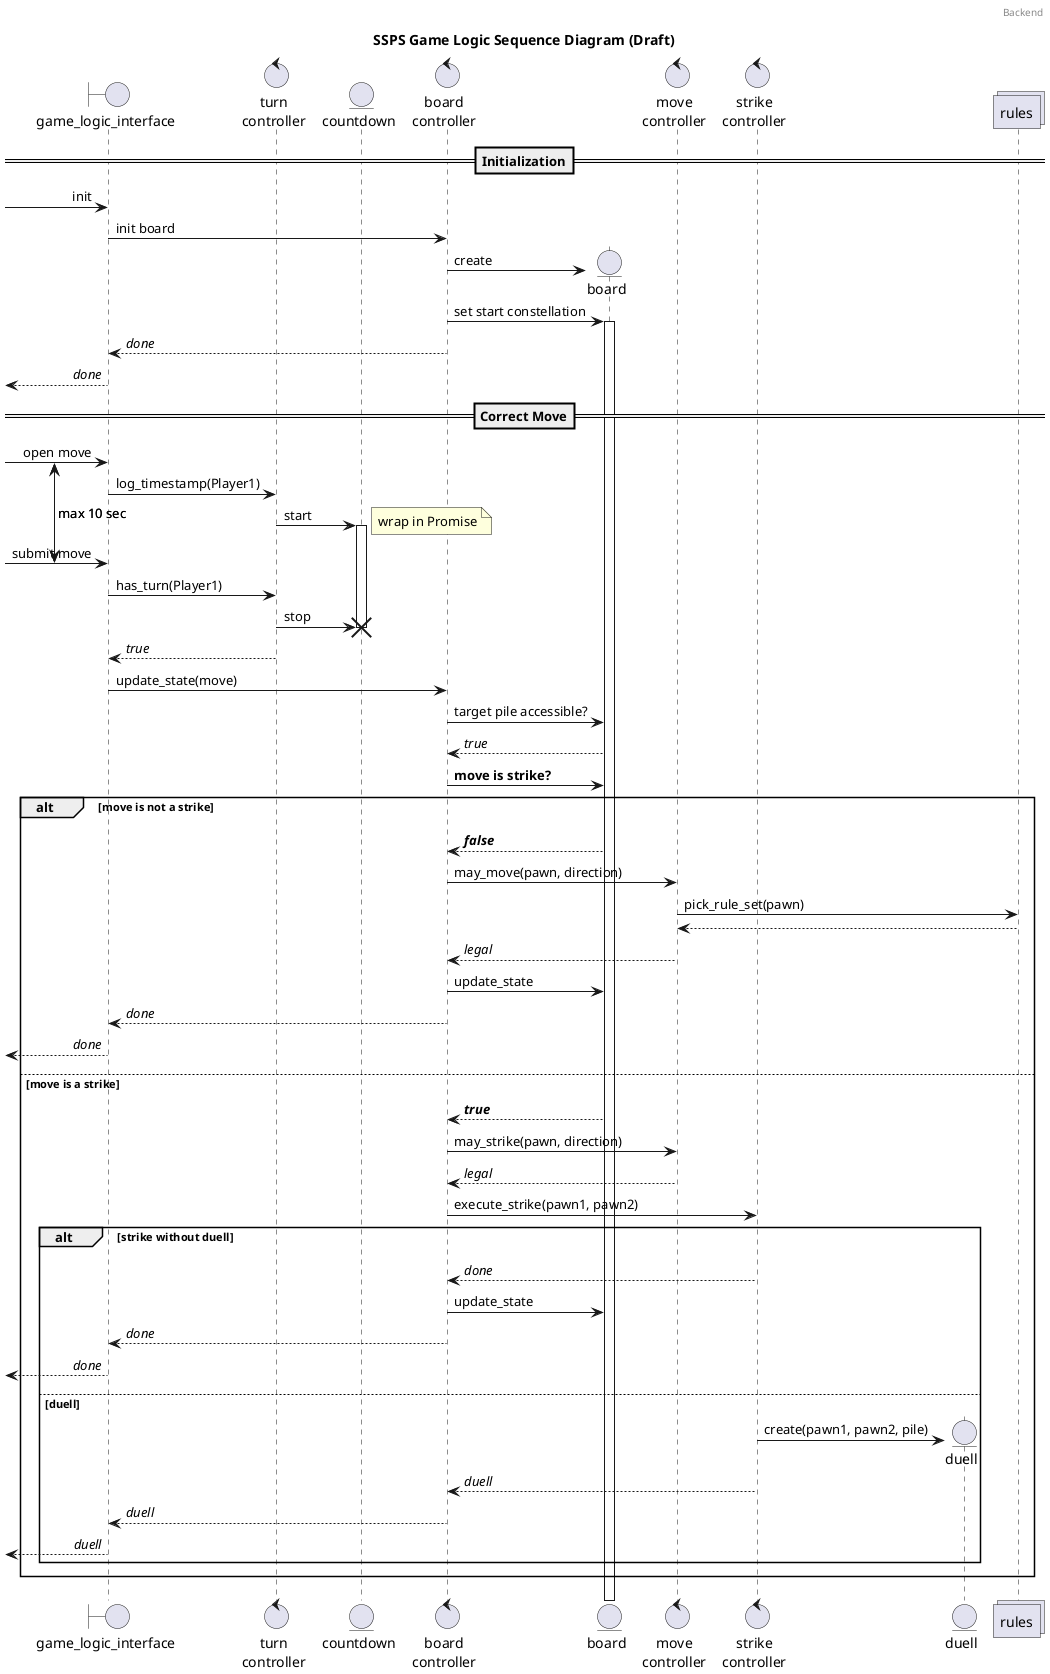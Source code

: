 # author: Alexander Verheugen
@startuml
!pragma teoz true

header Backend
title SSPS Game Logic Sequence Diagram (Draft)

boundary game_logic_interface
control "turn\ncontroller" as turn_controller
entity countdown
control "board\ncontroller" as board_controller
entity board
control "move\ncontroller" as move_controller
control "strike\ncontroller" as strike_controller
entity duell
collections rules

== Initialization==

game_logic_interface <-[ : init
game_logic_interface -> board_controller : init board
board_controller -> board ** : create
board_controller -> board : set start constellation
activate board
board_controller --> game_logic_interface : //done//
game_logic_interface -->[ : //done//

== Correct Move==

{countdown_start} game_logic_interface <-[ : open move
game_logic_interface -> turn_controller : log_timestamp(Player1)
turn_controller -> countdown : start
note right : wrap in Promise
activate countdown
{countdown_end} game_logic_interface <-[ : submit move
{countdown_start} <-> {countdown_end} : max 10 sec
game_logic_interface -> turn_controller : has_turn(Player1)
turn_controller -> countdown : stop
destroy countdown
turn_controller --> game_logic_interface : //true//
game_logic_interface -> board_controller : update_state(move)
board_controller -> board : target pile accessible?
board --> board_controller : //true//
board_controller -> board : <b>move is strike?</b>
alt move is not a strike
    board --> board_controller : <b>//false//</b>
    board_controller -> move_controller : may_move(pawn, direction)
    move_controller -> rules : pick_rule_set(pawn)
    rules --> move_controller
    move_controller --> board_controller : //legal//
    board_controller -> board : update_state
    board_controller --> game_logic_interface : //done//
    game_logic_interface -->[ : //done//
else move is a strike
    board --> board_controller : <b>//true//</b>
    board_controller -> move_controller : may_strike(pawn, direction)
    move_controller --> board_controller : //legal//
    board_controller -> strike_controller: execute_strike(pawn1, pawn2)
    alt strike without duell
        strike_controller --> board_controller : //done//
        board_controller -> board: update_state
        board_controller --> game_logic_interface : //done//
        game_logic_interface -->[ : //done//
    else duell
        strike_controller -> duell ** : create(pawn1, pawn2, pile)
        strike_controller --> board_controller : //duell//
        board_controller --> game_logic_interface : //duell//
        game_logic_interface -->[ : //duell//
        
    
@enduml